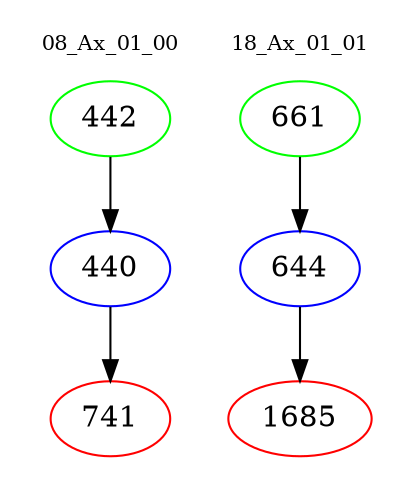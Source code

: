 digraph{
subgraph cluster_0 {
color = white
label = "08_Ax_01_00";
fontsize=10;
T0_442 [label="442", color="green"]
T0_442 -> T0_440 [color="black"]
T0_440 [label="440", color="blue"]
T0_440 -> T0_741 [color="black"]
T0_741 [label="741", color="red"]
}
subgraph cluster_1 {
color = white
label = "18_Ax_01_01";
fontsize=10;
T1_661 [label="661", color="green"]
T1_661 -> T1_644 [color="black"]
T1_644 [label="644", color="blue"]
T1_644 -> T1_1685 [color="black"]
T1_1685 [label="1685", color="red"]
}
}
